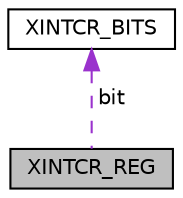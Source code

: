 digraph "XINTCR_REG"
{
  edge [fontname="Helvetica",fontsize="10",labelfontname="Helvetica",labelfontsize="10"];
  node [fontname="Helvetica",fontsize="10",shape=record];
  Node1 [label="XINTCR_REG",height=0.2,width=0.4,color="black", fillcolor="grey75", style="filled", fontcolor="black"];
  Node2 -> Node1 [dir="back",color="darkorchid3",fontsize="10",style="dashed",label=" bit" ,fontname="Helvetica"];
  Node2 [label="XINTCR_BITS",height=0.2,width=0.4,color="black", fillcolor="white", style="filled",URL="$struct_x_i_n_t_c_r___b_i_t_s.html"];
}
